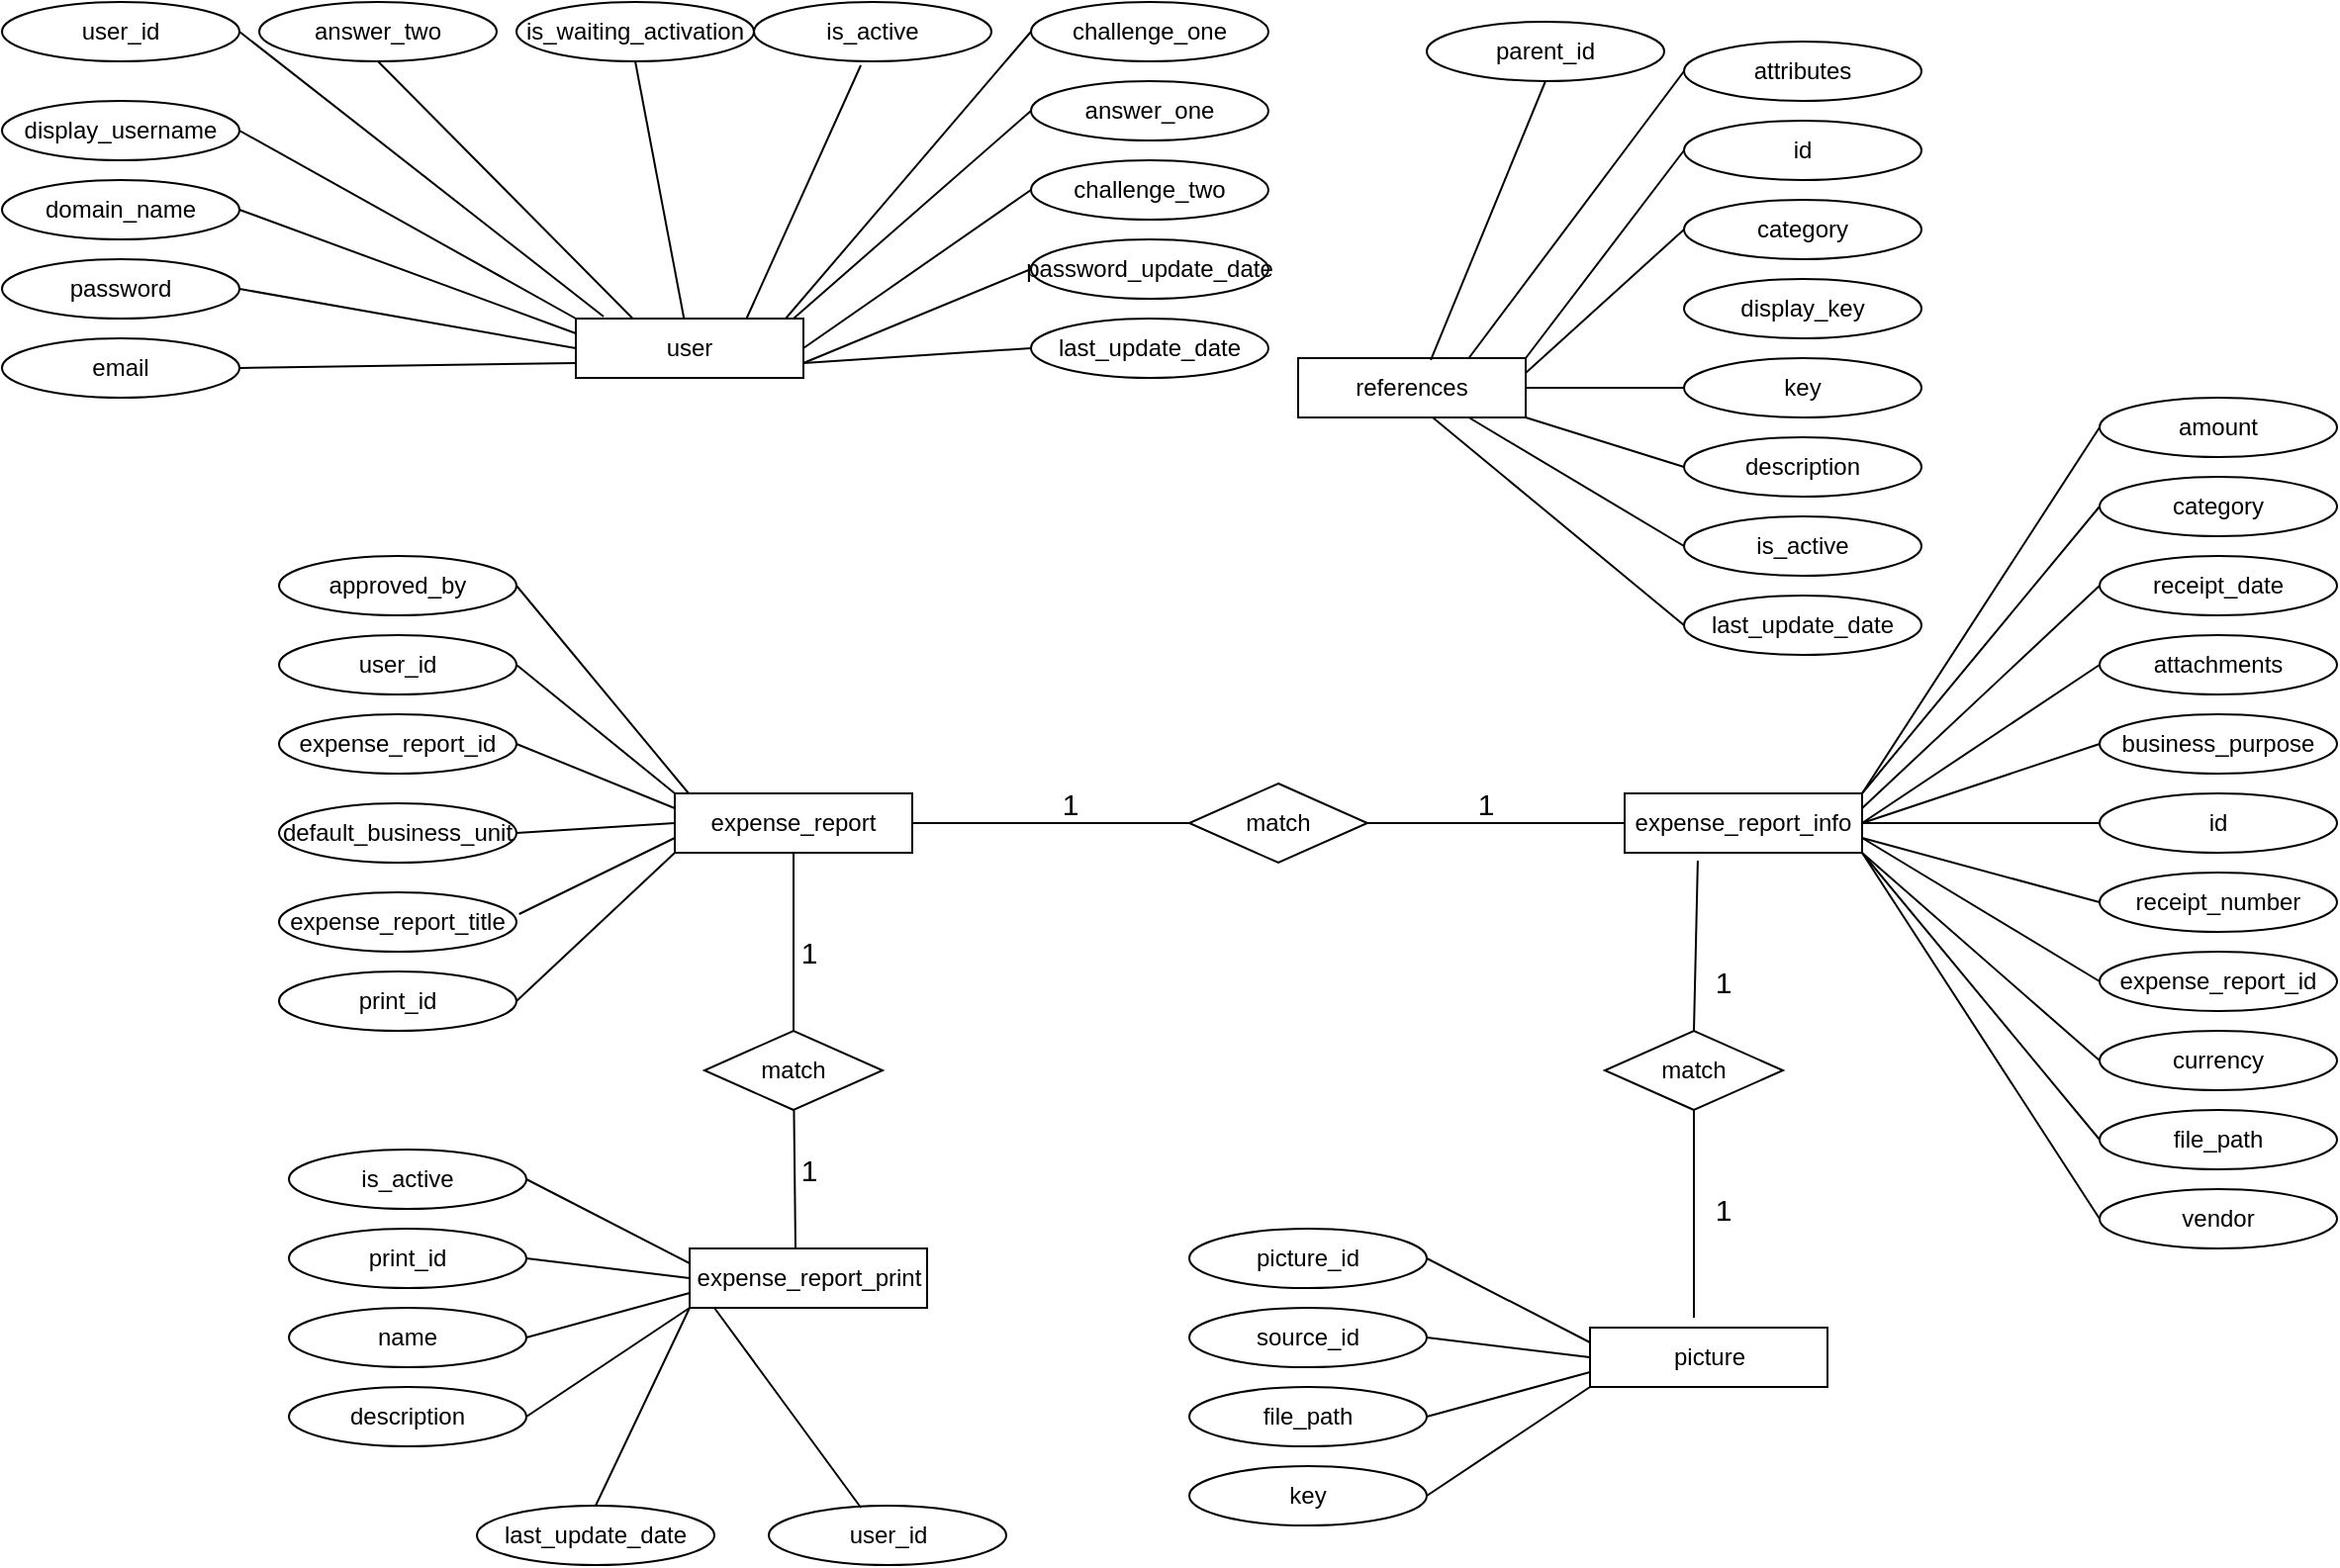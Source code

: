 <mxfile version="13.6.2" type="github" pages="2">
  <diagram name="Page-1" id="9f46799a-70d6-7492-0946-bef42562c5a5">
    <mxGraphModel dx="2200" dy="749" grid="1" gridSize="10" guides="1" tooltips="1" connect="1" arrows="1" fold="1" page="1" pageScale="1" pageWidth="850" pageHeight="1100" background="#ffffff" math="0" shadow="0">
      <root>
        <mxCell id="0" />
        <mxCell id="1" parent="0" />
        <mxCell id="Pz5uD54sgJ8zFwolIMYW-2" value="expense_report" style="rounded=0;whiteSpace=wrap;html=1;" parent="1" vertex="1">
          <mxGeometry x="200" y="410" width="120" height="30" as="geometry" />
        </mxCell>
        <mxCell id="Pz5uD54sgJ8zFwolIMYW-3" value="expense_report_info" style="rounded=0;whiteSpace=wrap;html=1;" parent="1" vertex="1">
          <mxGeometry x="680" y="410" width="120" height="30" as="geometry" />
        </mxCell>
        <mxCell id="Pz5uD54sgJ8zFwolIMYW-4" value="expense_report_id" style="ellipse;whiteSpace=wrap;html=1;" parent="1" vertex="1">
          <mxGeometry y="370" width="120" height="30" as="geometry" />
        </mxCell>
        <mxCell id="Pz5uD54sgJ8zFwolIMYW-5" value="default_business_unit" style="ellipse;whiteSpace=wrap;html=1;" parent="1" vertex="1">
          <mxGeometry y="415" width="120" height="30" as="geometry" />
        </mxCell>
        <mxCell id="Pz5uD54sgJ8zFwolIMYW-6" value="expense_report_title" style="ellipse;whiteSpace=wrap;html=1;" parent="1" vertex="1">
          <mxGeometry y="460" width="120" height="30" as="geometry" />
        </mxCell>
        <mxCell id="Pz5uD54sgJ8zFwolIMYW-7" value="user_id" style="ellipse;whiteSpace=wrap;html=1;" parent="1" vertex="1">
          <mxGeometry y="330" width="120" height="30" as="geometry" />
        </mxCell>
        <mxCell id="Pz5uD54sgJ8zFwolIMYW-8" value="" style="endArrow=none;html=1;exitX=1;exitY=0.5;exitDx=0;exitDy=0;entryX=0;entryY=0;entryDx=0;entryDy=0;" parent="1" source="Pz5uD54sgJ8zFwolIMYW-7" target="Pz5uD54sgJ8zFwolIMYW-2" edge="1">
          <mxGeometry width="50" height="50" relative="1" as="geometry">
            <mxPoint x="420" y="450" as="sourcePoint" />
            <mxPoint x="470" y="400" as="targetPoint" />
          </mxGeometry>
        </mxCell>
        <mxCell id="Pz5uD54sgJ8zFwolIMYW-9" value="" style="endArrow=none;html=1;exitX=1;exitY=0.5;exitDx=0;exitDy=0;entryX=0;entryY=0.25;entryDx=0;entryDy=0;" parent="1" source="Pz5uD54sgJ8zFwolIMYW-4" target="Pz5uD54sgJ8zFwolIMYW-2" edge="1">
          <mxGeometry width="50" height="50" relative="1" as="geometry">
            <mxPoint x="420" y="450" as="sourcePoint" />
            <mxPoint x="470" y="400" as="targetPoint" />
          </mxGeometry>
        </mxCell>
        <mxCell id="Pz5uD54sgJ8zFwolIMYW-10" value="" style="endArrow=none;html=1;exitX=1;exitY=0.5;exitDx=0;exitDy=0;entryX=0;entryY=0.5;entryDx=0;entryDy=0;" parent="1" source="Pz5uD54sgJ8zFwolIMYW-5" target="Pz5uD54sgJ8zFwolIMYW-2" edge="1">
          <mxGeometry width="50" height="50" relative="1" as="geometry">
            <mxPoint x="420" y="450" as="sourcePoint" />
            <mxPoint x="470" y="400" as="targetPoint" />
          </mxGeometry>
        </mxCell>
        <mxCell id="Pz5uD54sgJ8zFwolIMYW-11" value="" style="endArrow=none;html=1;exitX=1.011;exitY=0.367;exitDx=0;exitDy=0;exitPerimeter=0;entryX=0;entryY=0.75;entryDx=0;entryDy=0;" parent="1" source="Pz5uD54sgJ8zFwolIMYW-6" target="Pz5uD54sgJ8zFwolIMYW-2" edge="1">
          <mxGeometry width="50" height="50" relative="1" as="geometry">
            <mxPoint x="420" y="450" as="sourcePoint" />
            <mxPoint x="470" y="400" as="targetPoint" />
          </mxGeometry>
        </mxCell>
        <mxCell id="R_qh4plyOd-E84ih__JZ-1" value="id" style="ellipse;whiteSpace=wrap;html=1;" vertex="1" parent="1">
          <mxGeometry x="920" y="410" width="120" height="30" as="geometry" />
        </mxCell>
        <mxCell id="R_qh4plyOd-E84ih__JZ-2" value="receipt_date" style="ellipse;whiteSpace=wrap;html=1;" vertex="1" parent="1">
          <mxGeometry x="920" y="290" width="120" height="30" as="geometry" />
        </mxCell>
        <mxCell id="R_qh4plyOd-E84ih__JZ-3" value="business_purpose" style="ellipse;whiteSpace=wrap;html=1;" vertex="1" parent="1">
          <mxGeometry x="920" y="370" width="120" height="30" as="geometry" />
        </mxCell>
        <mxCell id="R_qh4plyOd-E84ih__JZ-5" value="amount" style="ellipse;whiteSpace=wrap;html=1;" vertex="1" parent="1">
          <mxGeometry x="920" y="210" width="120" height="30" as="geometry" />
        </mxCell>
        <mxCell id="R_qh4plyOd-E84ih__JZ-7" value="category" style="ellipse;whiteSpace=wrap;html=1;" vertex="1" parent="1">
          <mxGeometry x="920" y="250" width="120" height="30" as="geometry" />
        </mxCell>
        <mxCell id="R_qh4plyOd-E84ih__JZ-8" value="vendor" style="ellipse;whiteSpace=wrap;html=1;" vertex="1" parent="1">
          <mxGeometry x="920" y="610" width="120" height="30" as="geometry" />
        </mxCell>
        <mxCell id="R_qh4plyOd-E84ih__JZ-9" value="attachments" style="ellipse;whiteSpace=wrap;html=1;" vertex="1" parent="1">
          <mxGeometry x="920" y="330" width="120" height="30" as="geometry" />
        </mxCell>
        <mxCell id="R_qh4plyOd-E84ih__JZ-10" value="receipt_number" style="ellipse;whiteSpace=wrap;html=1;" vertex="1" parent="1">
          <mxGeometry x="920" y="450" width="120" height="30" as="geometry" />
        </mxCell>
        <mxCell id="R_qh4plyOd-E84ih__JZ-11" value="currency" style="ellipse;whiteSpace=wrap;html=1;" vertex="1" parent="1">
          <mxGeometry x="920" y="530" width="120" height="30" as="geometry" />
        </mxCell>
        <mxCell id="R_qh4plyOd-E84ih__JZ-12" value="file_path" style="ellipse;whiteSpace=wrap;html=1;" vertex="1" parent="1">
          <mxGeometry x="920" y="570" width="120" height="30" as="geometry" />
        </mxCell>
        <mxCell id="R_qh4plyOd-E84ih__JZ-13" value="expense_report_id" style="ellipse;whiteSpace=wrap;html=1;" vertex="1" parent="1">
          <mxGeometry x="920" y="490" width="120" height="30" as="geometry" />
        </mxCell>
        <mxCell id="R_qh4plyOd-E84ih__JZ-16" value="" style="endArrow=none;html=1;entryX=0;entryY=0.5;entryDx=0;entryDy=0;exitX=1;exitY=0.25;exitDx=0;exitDy=0;" edge="1" parent="1" source="Pz5uD54sgJ8zFwolIMYW-3" target="R_qh4plyOd-E84ih__JZ-2">
          <mxGeometry width="50" height="50" relative="1" as="geometry">
            <mxPoint x="660" y="420" as="sourcePoint" />
            <mxPoint x="710" y="370" as="targetPoint" />
          </mxGeometry>
        </mxCell>
        <mxCell id="R_qh4plyOd-E84ih__JZ-17" value="" style="endArrow=none;html=1;entryX=0;entryY=0.5;entryDx=0;entryDy=0;exitX=1;exitY=0;exitDx=0;exitDy=0;" edge="1" parent="1" source="Pz5uD54sgJ8zFwolIMYW-3" target="R_qh4plyOd-E84ih__JZ-7">
          <mxGeometry width="50" height="50" relative="1" as="geometry">
            <mxPoint x="660" y="420" as="sourcePoint" />
            <mxPoint x="710" y="370" as="targetPoint" />
          </mxGeometry>
        </mxCell>
        <mxCell id="R_qh4plyOd-E84ih__JZ-18" value="" style="endArrow=none;html=1;entryX=0;entryY=0.5;entryDx=0;entryDy=0;" edge="1" parent="1" target="R_qh4plyOd-E84ih__JZ-5">
          <mxGeometry width="50" height="50" relative="1" as="geometry">
            <mxPoint x="800" y="410" as="sourcePoint" />
            <mxPoint x="910" y="230" as="targetPoint" />
            <Array as="points" />
          </mxGeometry>
        </mxCell>
        <mxCell id="R_qh4plyOd-E84ih__JZ-19" value="" style="endArrow=none;html=1;entryX=0;entryY=0.5;entryDx=0;entryDy=0;exitX=1;exitY=0.5;exitDx=0;exitDy=0;" edge="1" parent="1" source="Pz5uD54sgJ8zFwolIMYW-3" target="R_qh4plyOd-E84ih__JZ-9">
          <mxGeometry width="50" height="50" relative="1" as="geometry">
            <mxPoint x="660" y="420" as="sourcePoint" />
            <mxPoint x="710" y="370" as="targetPoint" />
          </mxGeometry>
        </mxCell>
        <mxCell id="R_qh4plyOd-E84ih__JZ-20" value="" style="endArrow=none;html=1;entryX=0;entryY=0.5;entryDx=0;entryDy=0;exitX=1;exitY=0.5;exitDx=0;exitDy=0;" edge="1" parent="1" source="Pz5uD54sgJ8zFwolIMYW-3" target="R_qh4plyOd-E84ih__JZ-3">
          <mxGeometry width="50" height="50" relative="1" as="geometry">
            <mxPoint x="660" y="420" as="sourcePoint" />
            <mxPoint x="710" y="370" as="targetPoint" />
          </mxGeometry>
        </mxCell>
        <mxCell id="R_qh4plyOd-E84ih__JZ-21" value="" style="endArrow=none;html=1;entryX=0;entryY=0.5;entryDx=0;entryDy=0;exitX=1;exitY=0.5;exitDx=0;exitDy=0;" edge="1" parent="1" source="Pz5uD54sgJ8zFwolIMYW-3" target="R_qh4plyOd-E84ih__JZ-1">
          <mxGeometry width="50" height="50" relative="1" as="geometry">
            <mxPoint x="660" y="420" as="sourcePoint" />
            <mxPoint x="710" y="370" as="targetPoint" />
          </mxGeometry>
        </mxCell>
        <mxCell id="R_qh4plyOd-E84ih__JZ-22" value="" style="endArrow=none;html=1;entryX=0;entryY=0.5;entryDx=0;entryDy=0;exitX=1;exitY=0.75;exitDx=0;exitDy=0;" edge="1" parent="1" source="Pz5uD54sgJ8zFwolIMYW-3" target="R_qh4plyOd-E84ih__JZ-10">
          <mxGeometry width="50" height="50" relative="1" as="geometry">
            <mxPoint x="660" y="420" as="sourcePoint" />
            <mxPoint x="710" y="370" as="targetPoint" />
          </mxGeometry>
        </mxCell>
        <mxCell id="R_qh4plyOd-E84ih__JZ-23" value="" style="endArrow=none;html=1;entryX=0;entryY=0.5;entryDx=0;entryDy=0;exitX=1;exitY=0.75;exitDx=0;exitDy=0;" edge="1" parent="1" source="Pz5uD54sgJ8zFwolIMYW-3" target="R_qh4plyOd-E84ih__JZ-13">
          <mxGeometry width="50" height="50" relative="1" as="geometry">
            <mxPoint x="660" y="420" as="sourcePoint" />
            <mxPoint x="710" y="370" as="targetPoint" />
          </mxGeometry>
        </mxCell>
        <mxCell id="R_qh4plyOd-E84ih__JZ-24" value="" style="endArrow=none;html=1;entryX=0;entryY=0.5;entryDx=0;entryDy=0;exitX=1;exitY=1;exitDx=0;exitDy=0;" edge="1" parent="1" source="Pz5uD54sgJ8zFwolIMYW-3" target="R_qh4plyOd-E84ih__JZ-11">
          <mxGeometry width="50" height="50" relative="1" as="geometry">
            <mxPoint x="660" y="420" as="sourcePoint" />
            <mxPoint x="710" y="370" as="targetPoint" />
          </mxGeometry>
        </mxCell>
        <mxCell id="R_qh4plyOd-E84ih__JZ-25" value="" style="endArrow=none;html=1;entryX=0;entryY=0.5;entryDx=0;entryDy=0;exitX=1;exitY=1;exitDx=0;exitDy=0;" edge="1" parent="1" source="Pz5uD54sgJ8zFwolIMYW-3" target="R_qh4plyOd-E84ih__JZ-12">
          <mxGeometry width="50" height="50" relative="1" as="geometry">
            <mxPoint x="660" y="420" as="sourcePoint" />
            <mxPoint x="710" y="370" as="targetPoint" />
          </mxGeometry>
        </mxCell>
        <mxCell id="R_qh4plyOd-E84ih__JZ-26" value="" style="endArrow=none;html=1;entryX=0;entryY=0.5;entryDx=0;entryDy=0;" edge="1" parent="1" target="R_qh4plyOd-E84ih__JZ-8">
          <mxGeometry width="50" height="50" relative="1" as="geometry">
            <mxPoint x="800" y="440" as="sourcePoint" />
            <mxPoint x="710" y="370" as="targetPoint" />
          </mxGeometry>
        </mxCell>
        <mxCell id="R_qh4plyOd-E84ih__JZ-27" value="match" style="rhombus;whiteSpace=wrap;html=1;" vertex="1" parent="1">
          <mxGeometry x="460" y="405" width="90" height="40" as="geometry" />
        </mxCell>
        <mxCell id="R_qh4plyOd-E84ih__JZ-28" value="" style="endArrow=none;html=1;exitX=1;exitY=0.5;exitDx=0;exitDy=0;entryX=0;entryY=0.5;entryDx=0;entryDy=0;" edge="1" parent="1" source="R_qh4plyOd-E84ih__JZ-27" target="Pz5uD54sgJ8zFwolIMYW-3">
          <mxGeometry width="50" height="50" relative="1" as="geometry">
            <mxPoint x="660" y="420" as="sourcePoint" />
            <mxPoint x="710" y="370" as="targetPoint" />
          </mxGeometry>
        </mxCell>
        <mxCell id="R_qh4plyOd-E84ih__JZ-30" value="" style="endArrow=none;html=1;exitX=1;exitY=0.5;exitDx=0;exitDy=0;entryX=0;entryY=0.5;entryDx=0;entryDy=0;" edge="1" parent="1" source="Pz5uD54sgJ8zFwolIMYW-2" target="R_qh4plyOd-E84ih__JZ-27">
          <mxGeometry width="50" height="50" relative="1" as="geometry">
            <mxPoint x="660" y="420" as="sourcePoint" />
            <mxPoint x="490" y="340" as="targetPoint" />
          </mxGeometry>
        </mxCell>
        <mxCell id="R_qh4plyOd-E84ih__JZ-31" value="&lt;font style=&quot;font-size: 15px&quot;&gt;1&lt;/font&gt;" style="text;html=1;strokeColor=none;fillColor=none;align=center;verticalAlign=middle;whiteSpace=wrap;rounded=0;" vertex="1" parent="1">
          <mxGeometry x="590" y="405" width="40" height="20" as="geometry" />
        </mxCell>
        <mxCell id="R_qh4plyOd-E84ih__JZ-32" value="&lt;font style=&quot;font-size: 15px&quot;&gt;1&lt;/font&gt;" style="text;html=1;strokeColor=none;fillColor=none;align=center;verticalAlign=middle;whiteSpace=wrap;rounded=0;" vertex="1" parent="1">
          <mxGeometry x="380" y="405" width="40" height="20" as="geometry" />
        </mxCell>
        <mxCell id="R_qh4plyOd-E84ih__JZ-33" value="references" style="rounded=0;whiteSpace=wrap;html=1;" vertex="1" parent="1">
          <mxGeometry x="515" y="190" width="115" height="30" as="geometry" />
        </mxCell>
        <mxCell id="R_qh4plyOd-E84ih__JZ-34" value="parent_id" style="ellipse;whiteSpace=wrap;html=1;" vertex="1" parent="1">
          <mxGeometry x="580" y="20" width="120" height="30" as="geometry" />
        </mxCell>
        <mxCell id="R_qh4plyOd-E84ih__JZ-35" value="category" style="ellipse;whiteSpace=wrap;html=1;" vertex="1" parent="1">
          <mxGeometry x="710" y="110" width="120" height="30" as="geometry" />
        </mxCell>
        <mxCell id="R_qh4plyOd-E84ih__JZ-36" value="key" style="ellipse;whiteSpace=wrap;html=1;" vertex="1" parent="1">
          <mxGeometry x="710" y="190" width="120" height="30" as="geometry" />
        </mxCell>
        <mxCell id="R_qh4plyOd-E84ih__JZ-37" value="display_key" style="ellipse;whiteSpace=wrap;html=1;" vertex="1" parent="1">
          <mxGeometry x="710" y="150" width="120" height="30" as="geometry" />
        </mxCell>
        <mxCell id="R_qh4plyOd-E84ih__JZ-38" value="id" style="ellipse;whiteSpace=wrap;html=1;" vertex="1" parent="1">
          <mxGeometry x="710" y="70" width="120" height="30" as="geometry" />
        </mxCell>
        <mxCell id="R_qh4plyOd-E84ih__JZ-39" value="description" style="ellipse;whiteSpace=wrap;html=1;" vertex="1" parent="1">
          <mxGeometry x="710" y="230" width="120" height="30" as="geometry" />
        </mxCell>
        <mxCell id="R_qh4plyOd-E84ih__JZ-40" value="is_active" style="ellipse;whiteSpace=wrap;html=1;" vertex="1" parent="1">
          <mxGeometry x="710" y="270" width="120" height="30" as="geometry" />
        </mxCell>
        <mxCell id="R_qh4plyOd-E84ih__JZ-41" value="last_update_date" style="ellipse;whiteSpace=wrap;html=1;" vertex="1" parent="1">
          <mxGeometry x="710" y="310" width="120" height="30" as="geometry" />
        </mxCell>
        <mxCell id="R_qh4plyOd-E84ih__JZ-42" value="attributes" style="ellipse;whiteSpace=wrap;html=1;" vertex="1" parent="1">
          <mxGeometry x="710" y="30" width="120" height="30" as="geometry" />
        </mxCell>
        <mxCell id="R_qh4plyOd-E84ih__JZ-44" value="" style="endArrow=none;html=1;exitX=0;exitY=0.5;exitDx=0;exitDy=0;entryX=0.75;entryY=0;entryDx=0;entryDy=0;" edge="1" parent="1" source="R_qh4plyOd-E84ih__JZ-42" target="R_qh4plyOd-E84ih__JZ-33">
          <mxGeometry width="50" height="50" relative="1" as="geometry">
            <mxPoint x="500" y="170" as="sourcePoint" />
            <mxPoint x="510" y="200" as="targetPoint" />
          </mxGeometry>
        </mxCell>
        <mxCell id="R_qh4plyOd-E84ih__JZ-45" value="" style="endArrow=none;html=1;exitX=0;exitY=0.5;exitDx=0;exitDy=0;entryX=0.75;entryY=1;entryDx=0;entryDy=0;" edge="1" parent="1" source="R_qh4plyOd-E84ih__JZ-40" target="R_qh4plyOd-E84ih__JZ-33">
          <mxGeometry width="50" height="50" relative="1" as="geometry">
            <mxPoint x="730" y="450" as="sourcePoint" />
            <mxPoint x="530" y="150" as="targetPoint" />
          </mxGeometry>
        </mxCell>
        <mxCell id="R_qh4plyOd-E84ih__JZ-46" value="" style="endArrow=none;html=1;entryX=0;entryY=0.5;entryDx=0;entryDy=0;" edge="1" parent="1" target="R_qh4plyOd-E84ih__JZ-41">
          <mxGeometry width="50" height="50" relative="1" as="geometry">
            <mxPoint x="583" y="220" as="sourcePoint" />
            <mxPoint x="780" y="400" as="targetPoint" />
          </mxGeometry>
        </mxCell>
        <mxCell id="R_qh4plyOd-E84ih__JZ-47" value="" style="endArrow=none;html=1;exitX=0.583;exitY=0.033;exitDx=0;exitDy=0;entryX=0.5;entryY=1;entryDx=0;entryDy=0;exitPerimeter=0;" edge="1" parent="1" source="R_qh4plyOd-E84ih__JZ-33" target="R_qh4plyOd-E84ih__JZ-34">
          <mxGeometry width="50" height="50" relative="1" as="geometry">
            <mxPoint x="730" y="450" as="sourcePoint" />
            <mxPoint x="440" y="250" as="targetPoint" />
          </mxGeometry>
        </mxCell>
        <mxCell id="R_qh4plyOd-E84ih__JZ-48" value="" style="endArrow=none;html=1;entryX=0;entryY=0.5;entryDx=0;entryDy=0;exitX=1;exitY=0;exitDx=0;exitDy=0;" edge="1" parent="1" source="R_qh4plyOd-E84ih__JZ-33" target="R_qh4plyOd-E84ih__JZ-38">
          <mxGeometry width="50" height="50" relative="1" as="geometry">
            <mxPoint x="730" y="450" as="sourcePoint" />
            <mxPoint x="780" y="400" as="targetPoint" />
          </mxGeometry>
        </mxCell>
        <mxCell id="R_qh4plyOd-E84ih__JZ-49" value="" style="endArrow=none;html=1;entryX=0;entryY=0.5;entryDx=0;entryDy=0;exitX=1;exitY=0.25;exitDx=0;exitDy=0;" edge="1" parent="1" source="R_qh4plyOd-E84ih__JZ-33" target="R_qh4plyOd-E84ih__JZ-35">
          <mxGeometry width="50" height="50" relative="1" as="geometry">
            <mxPoint x="640" y="190" as="sourcePoint" />
            <mxPoint x="780" y="400" as="targetPoint" />
          </mxGeometry>
        </mxCell>
        <mxCell id="R_qh4plyOd-E84ih__JZ-51" value="" style="endArrow=none;html=1;entryX=1;entryY=0.5;entryDx=0;entryDy=0;exitX=0;exitY=0.5;exitDx=0;exitDy=0;" edge="1" parent="1" source="R_qh4plyOd-E84ih__JZ-36" target="R_qh4plyOd-E84ih__JZ-33">
          <mxGeometry width="50" height="50" relative="1" as="geometry">
            <mxPoint x="730" y="450" as="sourcePoint" />
            <mxPoint x="780" y="400" as="targetPoint" />
          </mxGeometry>
        </mxCell>
        <mxCell id="R_qh4plyOd-E84ih__JZ-52" value="" style="endArrow=none;html=1;exitX=1;exitY=1;exitDx=0;exitDy=0;entryX=0;entryY=0.5;entryDx=0;entryDy=0;" edge="1" parent="1" source="R_qh4plyOd-E84ih__JZ-33" target="R_qh4plyOd-E84ih__JZ-39">
          <mxGeometry width="50" height="50" relative="1" as="geometry">
            <mxPoint x="730" y="450" as="sourcePoint" />
            <mxPoint x="780" y="400" as="targetPoint" />
          </mxGeometry>
        </mxCell>
        <mxCell id="R_qh4plyOd-E84ih__JZ-54" value="expense_report_print" style="rounded=0;whiteSpace=wrap;html=1;" vertex="1" parent="1">
          <mxGeometry x="207.5" y="640" width="120" height="30" as="geometry" />
        </mxCell>
        <mxCell id="R_qh4plyOd-E84ih__JZ-55" value="print_id" style="ellipse;whiteSpace=wrap;html=1;" vertex="1" parent="1">
          <mxGeometry x="5" y="630" width="120" height="30" as="geometry" />
        </mxCell>
        <mxCell id="R_qh4plyOd-E84ih__JZ-56" value="name" style="ellipse;whiteSpace=wrap;html=1;" vertex="1" parent="1">
          <mxGeometry x="5" y="670" width="120" height="30" as="geometry" />
        </mxCell>
        <mxCell id="R_qh4plyOd-E84ih__JZ-57" value="description" style="ellipse;whiteSpace=wrap;html=1;" vertex="1" parent="1">
          <mxGeometry x="5" y="710" width="120" height="30" as="geometry" />
        </mxCell>
        <mxCell id="R_qh4plyOd-E84ih__JZ-58" value="user_id" style="ellipse;whiteSpace=wrap;html=1;" vertex="1" parent="1">
          <mxGeometry x="247.5" y="770" width="120" height="30" as="geometry" />
        </mxCell>
        <mxCell id="R_qh4plyOd-E84ih__JZ-59" value="is_active" style="ellipse;whiteSpace=wrap;html=1;" vertex="1" parent="1">
          <mxGeometry x="5" y="590" width="120" height="30" as="geometry" />
        </mxCell>
        <mxCell id="R_qh4plyOd-E84ih__JZ-60" value="last_update_date" style="ellipse;whiteSpace=wrap;html=1;" vertex="1" parent="1">
          <mxGeometry x="100" y="770" width="120" height="30" as="geometry" />
        </mxCell>
        <mxCell id="R_qh4plyOd-E84ih__JZ-61" value="" style="endArrow=none;html=1;exitX=1;exitY=0.5;exitDx=0;exitDy=0;entryX=0;entryY=0.25;entryDx=0;entryDy=0;" edge="1" parent="1" source="R_qh4plyOd-E84ih__JZ-59" target="R_qh4plyOd-E84ih__JZ-54">
          <mxGeometry width="50" height="50" relative="1" as="geometry">
            <mxPoint x="425" y="540" as="sourcePoint" />
            <mxPoint x="475" y="490" as="targetPoint" />
          </mxGeometry>
        </mxCell>
        <mxCell id="R_qh4plyOd-E84ih__JZ-62" value="" style="endArrow=none;html=1;exitX=1;exitY=0.5;exitDx=0;exitDy=0;entryX=0;entryY=0.5;entryDx=0;entryDy=0;" edge="1" parent="1" source="R_qh4plyOd-E84ih__JZ-55" target="R_qh4plyOd-E84ih__JZ-54">
          <mxGeometry width="50" height="50" relative="1" as="geometry">
            <mxPoint x="425" y="540" as="sourcePoint" />
            <mxPoint x="475" y="490" as="targetPoint" />
          </mxGeometry>
        </mxCell>
        <mxCell id="R_qh4plyOd-E84ih__JZ-63" value="" style="endArrow=none;html=1;exitX=1;exitY=0.5;exitDx=0;exitDy=0;entryX=0;entryY=0.75;entryDx=0;entryDy=0;" edge="1" parent="1" source="R_qh4plyOd-E84ih__JZ-56" target="R_qh4plyOd-E84ih__JZ-54">
          <mxGeometry width="50" height="50" relative="1" as="geometry">
            <mxPoint x="425" y="540" as="sourcePoint" />
            <mxPoint x="475" y="490" as="targetPoint" />
          </mxGeometry>
        </mxCell>
        <mxCell id="R_qh4plyOd-E84ih__JZ-64" value="" style="endArrow=none;html=1;exitX=1;exitY=0.5;exitDx=0;exitDy=0;entryX=0;entryY=1;entryDx=0;entryDy=0;" edge="1" parent="1" source="R_qh4plyOd-E84ih__JZ-57" target="R_qh4plyOd-E84ih__JZ-54">
          <mxGeometry width="50" height="50" relative="1" as="geometry">
            <mxPoint x="425" y="540" as="sourcePoint" />
            <mxPoint x="475" y="490" as="targetPoint" />
          </mxGeometry>
        </mxCell>
        <mxCell id="R_qh4plyOd-E84ih__JZ-65" value="" style="endArrow=none;html=1;entryX=0.388;entryY=0.033;entryDx=0;entryDy=0;exitX=0.104;exitY=1;exitDx=0;exitDy=0;entryPerimeter=0;exitPerimeter=0;" edge="1" parent="1" source="R_qh4plyOd-E84ih__JZ-54" target="R_qh4plyOd-E84ih__JZ-58">
          <mxGeometry width="50" height="50" relative="1" as="geometry">
            <mxPoint x="370" y="600" as="sourcePoint" />
            <mxPoint x="475" y="490" as="targetPoint" />
            <Array as="points" />
          </mxGeometry>
        </mxCell>
        <mxCell id="R_qh4plyOd-E84ih__JZ-66" value="" style="endArrow=none;html=1;entryX=0.5;entryY=0;entryDx=0;entryDy=0;exitX=0;exitY=1;exitDx=0;exitDy=0;" edge="1" parent="1" source="R_qh4plyOd-E84ih__JZ-54" target="R_qh4plyOd-E84ih__JZ-60">
          <mxGeometry width="50" height="50" relative="1" as="geometry">
            <mxPoint x="335" y="650" as="sourcePoint" />
            <mxPoint x="475" y="490" as="targetPoint" />
          </mxGeometry>
        </mxCell>
        <mxCell id="h8O6IA_DVOQEZ1tluedp-2" value="match" style="rhombus;whiteSpace=wrap;html=1;direction=west;rotation=0;" vertex="1" parent="1">
          <mxGeometry x="215" y="530" width="90" height="40" as="geometry" />
        </mxCell>
        <mxCell id="h8O6IA_DVOQEZ1tluedp-3" value="" style="endArrow=none;html=1;exitX=0.5;exitY=1;exitDx=0;exitDy=0;entryX=0.5;entryY=1;entryDx=0;entryDy=0;" edge="1" parent="1" source="Pz5uD54sgJ8zFwolIMYW-2" target="h8O6IA_DVOQEZ1tluedp-2">
          <mxGeometry width="50" height="50" relative="1" as="geometry">
            <mxPoint x="490" y="550" as="sourcePoint" />
            <mxPoint x="290" y="550" as="targetPoint" />
          </mxGeometry>
        </mxCell>
        <mxCell id="h8O6IA_DVOQEZ1tluedp-4" value="" style="endArrow=none;html=1;" edge="1" parent="1" source="h8O6IA_DVOQEZ1tluedp-2">
          <mxGeometry width="50" height="50" relative="1" as="geometry">
            <mxPoint x="175.98" y="568" as="sourcePoint" />
            <mxPoint x="261" y="640" as="targetPoint" />
          </mxGeometry>
        </mxCell>
        <mxCell id="h8O6IA_DVOQEZ1tluedp-5" value="&lt;font style=&quot;font-size: 15px&quot;&gt;1&lt;/font&gt;" style="text;html=1;strokeColor=none;fillColor=none;align=center;verticalAlign=middle;whiteSpace=wrap;rounded=0;" vertex="1" parent="1">
          <mxGeometry x="247.5" y="480" width="40" height="20" as="geometry" />
        </mxCell>
        <mxCell id="h8O6IA_DVOQEZ1tluedp-6" value="&lt;font style=&quot;font-size: 15px&quot;&gt;1&lt;/font&gt;" style="text;html=1;strokeColor=none;fillColor=none;align=center;verticalAlign=middle;whiteSpace=wrap;rounded=0;" vertex="1" parent="1">
          <mxGeometry x="247.5" y="590" width="40" height="20" as="geometry" />
        </mxCell>
        <mxCell id="h8O6IA_DVOQEZ1tluedp-7" value="print_id" style="ellipse;whiteSpace=wrap;html=1;" vertex="1" parent="1">
          <mxGeometry y="500" width="120" height="30" as="geometry" />
        </mxCell>
        <mxCell id="h8O6IA_DVOQEZ1tluedp-8" value="" style="endArrow=none;html=1;exitX=1;exitY=0.5;exitDx=0;exitDy=0;entryX=0;entryY=1;entryDx=0;entryDy=0;" edge="1" parent="1" source="h8O6IA_DVOQEZ1tluedp-7" target="Pz5uD54sgJ8zFwolIMYW-2">
          <mxGeometry width="50" height="50" relative="1" as="geometry">
            <mxPoint x="520" y="490" as="sourcePoint" />
            <mxPoint x="570" y="440" as="targetPoint" />
          </mxGeometry>
        </mxCell>
        <mxCell id="h8O6IA_DVOQEZ1tluedp-9" value="approved_by" style="ellipse;whiteSpace=wrap;html=1;" vertex="1" parent="1">
          <mxGeometry y="290" width="120" height="30" as="geometry" />
        </mxCell>
        <mxCell id="h8O6IA_DVOQEZ1tluedp-10" value="" style="endArrow=none;html=1;" edge="1" parent="1">
          <mxGeometry width="50" height="50" relative="1" as="geometry">
            <mxPoint x="120" y="305" as="sourcePoint" />
            <mxPoint x="207" y="410" as="targetPoint" />
          </mxGeometry>
        </mxCell>
        <mxCell id="h8O6IA_DVOQEZ1tluedp-22" value="picture" style="rounded=0;whiteSpace=wrap;html=1;" vertex="1" parent="1">
          <mxGeometry x="662.5" y="680" width="120" height="30" as="geometry" />
        </mxCell>
        <mxCell id="h8O6IA_DVOQEZ1tluedp-23" value="source_id" style="ellipse;whiteSpace=wrap;html=1;" vertex="1" parent="1">
          <mxGeometry x="460" y="670" width="120" height="30" as="geometry" />
        </mxCell>
        <mxCell id="h8O6IA_DVOQEZ1tluedp-24" value="file_path" style="ellipse;whiteSpace=wrap;html=1;" vertex="1" parent="1">
          <mxGeometry x="460" y="710" width="120" height="30" as="geometry" />
        </mxCell>
        <mxCell id="h8O6IA_DVOQEZ1tluedp-25" value="key" style="ellipse;whiteSpace=wrap;html=1;" vertex="1" parent="1">
          <mxGeometry x="460" y="750" width="120" height="30" as="geometry" />
        </mxCell>
        <mxCell id="h8O6IA_DVOQEZ1tluedp-27" value="picture_id" style="ellipse;whiteSpace=wrap;html=1;" vertex="1" parent="1">
          <mxGeometry x="460" y="630" width="120" height="30" as="geometry" />
        </mxCell>
        <mxCell id="h8O6IA_DVOQEZ1tluedp-29" value="" style="endArrow=none;html=1;exitX=1;exitY=0.5;exitDx=0;exitDy=0;entryX=0;entryY=0.25;entryDx=0;entryDy=0;" edge="1" source="h8O6IA_DVOQEZ1tluedp-27" target="h8O6IA_DVOQEZ1tluedp-22" parent="1">
          <mxGeometry width="50" height="50" relative="1" as="geometry">
            <mxPoint x="880" y="580" as="sourcePoint" />
            <mxPoint x="930" y="530" as="targetPoint" />
          </mxGeometry>
        </mxCell>
        <mxCell id="h8O6IA_DVOQEZ1tluedp-30" value="" style="endArrow=none;html=1;exitX=1;exitY=0.5;exitDx=0;exitDy=0;entryX=0;entryY=0.5;entryDx=0;entryDy=0;" edge="1" source="h8O6IA_DVOQEZ1tluedp-23" target="h8O6IA_DVOQEZ1tluedp-22" parent="1">
          <mxGeometry width="50" height="50" relative="1" as="geometry">
            <mxPoint x="880" y="580" as="sourcePoint" />
            <mxPoint x="930" y="530" as="targetPoint" />
          </mxGeometry>
        </mxCell>
        <mxCell id="h8O6IA_DVOQEZ1tluedp-31" value="" style="endArrow=none;html=1;exitX=1;exitY=0.5;exitDx=0;exitDy=0;entryX=0;entryY=0.75;entryDx=0;entryDy=0;" edge="1" source="h8O6IA_DVOQEZ1tluedp-24" target="h8O6IA_DVOQEZ1tluedp-22" parent="1">
          <mxGeometry width="50" height="50" relative="1" as="geometry">
            <mxPoint x="880" y="580" as="sourcePoint" />
            <mxPoint x="930" y="530" as="targetPoint" />
          </mxGeometry>
        </mxCell>
        <mxCell id="h8O6IA_DVOQEZ1tluedp-32" value="" style="endArrow=none;html=1;exitX=1;exitY=0.5;exitDx=0;exitDy=0;entryX=0;entryY=1;entryDx=0;entryDy=0;" edge="1" source="h8O6IA_DVOQEZ1tluedp-25" target="h8O6IA_DVOQEZ1tluedp-22" parent="1">
          <mxGeometry width="50" height="50" relative="1" as="geometry">
            <mxPoint x="880" y="580" as="sourcePoint" />
            <mxPoint x="930" y="530" as="targetPoint" />
          </mxGeometry>
        </mxCell>
        <mxCell id="h8O6IA_DVOQEZ1tluedp-36" value="match" style="rhombus;whiteSpace=wrap;html=1;direction=west;rotation=0;" vertex="1" parent="1">
          <mxGeometry x="670" y="530" width="90" height="40" as="geometry" />
        </mxCell>
        <mxCell id="h8O6IA_DVOQEZ1tluedp-37" value="" style="endArrow=none;html=1;exitX=0.5;exitY=1;exitDx=0;exitDy=0;entryX=0.308;entryY=1.133;entryDx=0;entryDy=0;entryPerimeter=0;" edge="1" parent="1" source="h8O6IA_DVOQEZ1tluedp-36" target="Pz5uD54sgJ8zFwolIMYW-3">
          <mxGeometry width="50" height="50" relative="1" as="geometry">
            <mxPoint x="520" y="580" as="sourcePoint" />
            <mxPoint x="710" y="430" as="targetPoint" />
          </mxGeometry>
        </mxCell>
        <mxCell id="h8O6IA_DVOQEZ1tluedp-38" value="" style="endArrow=none;html=1;exitX=0.5;exitY=0;exitDx=0;exitDy=0;" edge="1" parent="1" source="h8O6IA_DVOQEZ1tluedp-36">
          <mxGeometry width="50" height="50" relative="1" as="geometry">
            <mxPoint x="520" y="580" as="sourcePoint" />
            <mxPoint x="715" y="675" as="targetPoint" />
          </mxGeometry>
        </mxCell>
        <mxCell id="h8O6IA_DVOQEZ1tluedp-39" value="&lt;font style=&quot;font-size: 15px&quot;&gt;1&lt;/font&gt;" style="text;html=1;strokeColor=none;fillColor=none;align=center;verticalAlign=middle;whiteSpace=wrap;rounded=0;" vertex="1" parent="1">
          <mxGeometry x="710" y="495" width="40" height="20" as="geometry" />
        </mxCell>
        <mxCell id="h8O6IA_DVOQEZ1tluedp-40" value="&lt;font style=&quot;font-size: 15px&quot;&gt;1&lt;/font&gt;" style="text;html=1;strokeColor=none;fillColor=none;align=center;verticalAlign=middle;whiteSpace=wrap;rounded=0;" vertex="1" parent="1">
          <mxGeometry x="710" y="610" width="40" height="20" as="geometry" />
        </mxCell>
        <mxCell id="h8O6IA_DVOQEZ1tluedp-42" value="user" style="rounded=0;whiteSpace=wrap;html=1;" vertex="1" parent="1">
          <mxGeometry x="150" y="170" width="115" height="30" as="geometry" />
        </mxCell>
        <mxCell id="h8O6IA_DVOQEZ1tluedp-43" value="user_id" style="ellipse;whiteSpace=wrap;html=1;" vertex="1" parent="1">
          <mxGeometry x="-140" y="10" width="120" height="30" as="geometry" />
        </mxCell>
        <mxCell id="h8O6IA_DVOQEZ1tluedp-44" value="password" style="ellipse;whiteSpace=wrap;html=1;" vertex="1" parent="1">
          <mxGeometry x="-140" y="140" width="120" height="30" as="geometry" />
        </mxCell>
        <mxCell id="h8O6IA_DVOQEZ1tluedp-45" value="challenge_one" style="ellipse;whiteSpace=wrap;html=1;" vertex="1" parent="1">
          <mxGeometry x="380" y="10" width="120" height="30" as="geometry" />
        </mxCell>
        <mxCell id="h8O6IA_DVOQEZ1tluedp-46" value="email" style="ellipse;whiteSpace=wrap;html=1;" vertex="1" parent="1">
          <mxGeometry x="-140" y="180" width="120" height="30" as="geometry" />
        </mxCell>
        <mxCell id="h8O6IA_DVOQEZ1tluedp-47" value="domain_name" style="ellipse;whiteSpace=wrap;html=1;" vertex="1" parent="1">
          <mxGeometry x="-140" y="100" width="120" height="30" as="geometry" />
        </mxCell>
        <mxCell id="h8O6IA_DVOQEZ1tluedp-48" value="answer_one" style="ellipse;whiteSpace=wrap;html=1;" vertex="1" parent="1">
          <mxGeometry x="380" y="50" width="120" height="30" as="geometry" />
        </mxCell>
        <mxCell id="h8O6IA_DVOQEZ1tluedp-49" value="challenge_two" style="ellipse;whiteSpace=wrap;html=1;" vertex="1" parent="1">
          <mxGeometry x="380" y="90" width="120" height="30" as="geometry" />
        </mxCell>
        <mxCell id="h8O6IA_DVOQEZ1tluedp-50" value="answer_two" style="ellipse;whiteSpace=wrap;html=1;" vertex="1" parent="1">
          <mxGeometry x="-10" y="10" width="120" height="30" as="geometry" />
        </mxCell>
        <mxCell id="h8O6IA_DVOQEZ1tluedp-51" value="display_username" style="ellipse;whiteSpace=wrap;html=1;" vertex="1" parent="1">
          <mxGeometry x="-140" y="60" width="120" height="30" as="geometry" />
        </mxCell>
        <mxCell id="h8O6IA_DVOQEZ1tluedp-52" value="" style="endArrow=none;html=1;exitX=1;exitY=0.5;exitDx=0;exitDy=0;entryX=0;entryY=0;entryDx=0;entryDy=0;" edge="1" source="h8O6IA_DVOQEZ1tluedp-51" target="h8O6IA_DVOQEZ1tluedp-42" parent="1">
          <mxGeometry width="50" height="50" relative="1" as="geometry">
            <mxPoint x="165" y="280" as="sourcePoint" />
            <mxPoint x="175" y="310" as="targetPoint" />
            <Array as="points" />
          </mxGeometry>
        </mxCell>
        <mxCell id="h8O6IA_DVOQEZ1tluedp-53" value="" style="endArrow=none;html=1;exitX=0;exitY=0.5;exitDx=0;exitDy=0;entryX=1;entryY=0.5;entryDx=0;entryDy=0;" edge="1" source="h8O6IA_DVOQEZ1tluedp-49" target="h8O6IA_DVOQEZ1tluedp-42" parent="1">
          <mxGeometry width="50" height="50" relative="1" as="geometry">
            <mxPoint x="395" y="560" as="sourcePoint" />
            <mxPoint x="270" y="170" as="targetPoint" />
          </mxGeometry>
        </mxCell>
        <mxCell id="h8O6IA_DVOQEZ1tluedp-55" value="" style="endArrow=none;html=1;entryX=1;entryY=0.5;entryDx=0;entryDy=0;exitX=0.122;exitY=-0.033;exitDx=0;exitDy=0;exitPerimeter=0;" edge="1" source="h8O6IA_DVOQEZ1tluedp-42" target="h8O6IA_DVOQEZ1tluedp-43" parent="1">
          <mxGeometry width="50" height="50" relative="1" as="geometry">
            <mxPoint x="160" y="160" as="sourcePoint" />
            <mxPoint x="105" y="360" as="targetPoint" />
          </mxGeometry>
        </mxCell>
        <mxCell id="h8O6IA_DVOQEZ1tluedp-56" value="" style="endArrow=none;html=1;entryX=1;entryY=0.5;entryDx=0;entryDy=0;exitX=0;exitY=0.25;exitDx=0;exitDy=0;" edge="1" source="h8O6IA_DVOQEZ1tluedp-42" target="h8O6IA_DVOQEZ1tluedp-47" parent="1">
          <mxGeometry width="50" height="50" relative="1" as="geometry">
            <mxPoint x="140" y="180" as="sourcePoint" />
            <mxPoint x="445" y="510" as="targetPoint" />
          </mxGeometry>
        </mxCell>
        <mxCell id="h8O6IA_DVOQEZ1tluedp-57" value="" style="endArrow=none;html=1;entryX=1;entryY=0.5;entryDx=0;entryDy=0;exitX=0;exitY=0.5;exitDx=0;exitDy=0;" edge="1" source="h8O6IA_DVOQEZ1tluedp-42" target="h8O6IA_DVOQEZ1tluedp-44" parent="1">
          <mxGeometry width="50" height="50" relative="1" as="geometry">
            <mxPoint x="305" y="300" as="sourcePoint" />
            <mxPoint x="445" y="510" as="targetPoint" />
          </mxGeometry>
        </mxCell>
        <mxCell id="h8O6IA_DVOQEZ1tluedp-58" value="" style="endArrow=none;html=1;entryX=0.922;entryY=0;entryDx=0;entryDy=0;exitX=0;exitY=0.5;exitDx=0;exitDy=0;entryPerimeter=0;" edge="1" source="h8O6IA_DVOQEZ1tluedp-45" target="h8O6IA_DVOQEZ1tluedp-42" parent="1">
          <mxGeometry width="50" height="50" relative="1" as="geometry">
            <mxPoint x="395" y="560" as="sourcePoint" />
            <mxPoint x="445" y="510" as="targetPoint" />
          </mxGeometry>
        </mxCell>
        <mxCell id="h8O6IA_DVOQEZ1tluedp-59" value="" style="endArrow=none;html=1;entryX=0;entryY=0.5;entryDx=0;entryDy=0;" edge="1" target="h8O6IA_DVOQEZ1tluedp-48" parent="1">
          <mxGeometry width="50" height="50" relative="1" as="geometry">
            <mxPoint x="260" y="170" as="sourcePoint" />
            <mxPoint x="445" y="510" as="targetPoint" />
          </mxGeometry>
        </mxCell>
        <mxCell id="h8O6IA_DVOQEZ1tluedp-60" value="" style="endArrow=none;html=1;entryX=1;entryY=0.5;entryDx=0;entryDy=0;exitX=0;exitY=0.75;exitDx=0;exitDy=0;" edge="1" parent="1" source="h8O6IA_DVOQEZ1tluedp-42" target="h8O6IA_DVOQEZ1tluedp-46">
          <mxGeometry width="50" height="50" relative="1" as="geometry">
            <mxPoint x="520" y="400" as="sourcePoint" />
            <mxPoint x="570" y="350" as="targetPoint" />
          </mxGeometry>
        </mxCell>
        <mxCell id="h8O6IA_DVOQEZ1tluedp-62" value="" style="endArrow=none;html=1;exitX=0.5;exitY=1;exitDx=0;exitDy=0;entryX=0.25;entryY=0;entryDx=0;entryDy=0;" edge="1" parent="1" source="h8O6IA_DVOQEZ1tluedp-50" target="h8O6IA_DVOQEZ1tluedp-42">
          <mxGeometry width="50" height="50" relative="1" as="geometry">
            <mxPoint x="520" y="320" as="sourcePoint" />
            <mxPoint x="570" y="270" as="targetPoint" />
          </mxGeometry>
        </mxCell>
        <mxCell id="h8O6IA_DVOQEZ1tluedp-63" value="is_waiting_activation" style="ellipse;whiteSpace=wrap;html=1;" vertex="1" parent="1">
          <mxGeometry x="120" y="10" width="120" height="30" as="geometry" />
        </mxCell>
        <mxCell id="h8O6IA_DVOQEZ1tluedp-64" value="" style="endArrow=none;html=1;exitX=0.5;exitY=1;exitDx=0;exitDy=0;" edge="1" parent="1" source="h8O6IA_DVOQEZ1tluedp-63" target="h8O6IA_DVOQEZ1tluedp-42">
          <mxGeometry width="50" height="50" relative="1" as="geometry">
            <mxPoint x="520" y="320" as="sourcePoint" />
            <mxPoint x="570" y="270" as="targetPoint" />
          </mxGeometry>
        </mxCell>
        <mxCell id="h8O6IA_DVOQEZ1tluedp-65" value="password_update_date" style="ellipse;whiteSpace=wrap;html=1;" vertex="1" parent="1">
          <mxGeometry x="380" y="130" width="120" height="30" as="geometry" />
        </mxCell>
        <mxCell id="h8O6IA_DVOQEZ1tluedp-66" value="is_active" style="ellipse;whiteSpace=wrap;html=1;" vertex="1" parent="1">
          <mxGeometry x="240" y="10" width="120" height="30" as="geometry" />
        </mxCell>
        <mxCell id="h8O6IA_DVOQEZ1tluedp-67" value="last_update_date" style="ellipse;whiteSpace=wrap;html=1;" vertex="1" parent="1">
          <mxGeometry x="380" y="170" width="120" height="30" as="geometry" />
        </mxCell>
        <mxCell id="h8O6IA_DVOQEZ1tluedp-69" value="" style="endArrow=none;html=1;exitX=0.45;exitY=1.067;exitDx=0;exitDy=0;exitPerimeter=0;entryX=0.75;entryY=0;entryDx=0;entryDy=0;" edge="1" parent="1" source="h8O6IA_DVOQEZ1tluedp-66" target="h8O6IA_DVOQEZ1tluedp-42">
          <mxGeometry width="50" height="50" relative="1" as="geometry">
            <mxPoint x="520" y="320" as="sourcePoint" />
            <mxPoint x="570" y="270" as="targetPoint" />
          </mxGeometry>
        </mxCell>
        <mxCell id="h8O6IA_DVOQEZ1tluedp-70" value="" style="endArrow=none;html=1;exitX=1;exitY=0.75;exitDx=0;exitDy=0;entryX=0;entryY=0.5;entryDx=0;entryDy=0;" edge="1" parent="1" source="h8O6IA_DVOQEZ1tluedp-42" target="h8O6IA_DVOQEZ1tluedp-65">
          <mxGeometry width="50" height="50" relative="1" as="geometry">
            <mxPoint x="520" y="320" as="sourcePoint" />
            <mxPoint x="570" y="270" as="targetPoint" />
          </mxGeometry>
        </mxCell>
        <mxCell id="h8O6IA_DVOQEZ1tluedp-71" value="" style="endArrow=none;html=1;exitX=1;exitY=0.75;exitDx=0;exitDy=0;entryX=0;entryY=0.5;entryDx=0;entryDy=0;" edge="1" parent="1" source="h8O6IA_DVOQEZ1tluedp-42" target="h8O6IA_DVOQEZ1tluedp-67">
          <mxGeometry width="50" height="50" relative="1" as="geometry">
            <mxPoint x="520" y="320" as="sourcePoint" />
            <mxPoint x="570" y="270" as="targetPoint" />
          </mxGeometry>
        </mxCell>
      </root>
    </mxGraphModel>
  </diagram>
  <diagram id="1mUVMJp82mPoYoTg56Co" name="Page-2">
    <mxGraphModel dx="1350" dy="767" grid="1" gridSize="10" guides="1" tooltips="1" connect="1" arrows="1" fold="1" page="1" pageScale="1" pageWidth="850" pageHeight="1100" math="0" shadow="0">
      <root>
        <mxCell id="skq63WqZFMRU0TyStAmw-0" />
        <mxCell id="skq63WqZFMRU0TyStAmw-1" parent="skq63WqZFMRU0TyStAmw-0" />
      </root>
    </mxGraphModel>
  </diagram>
</mxfile>
